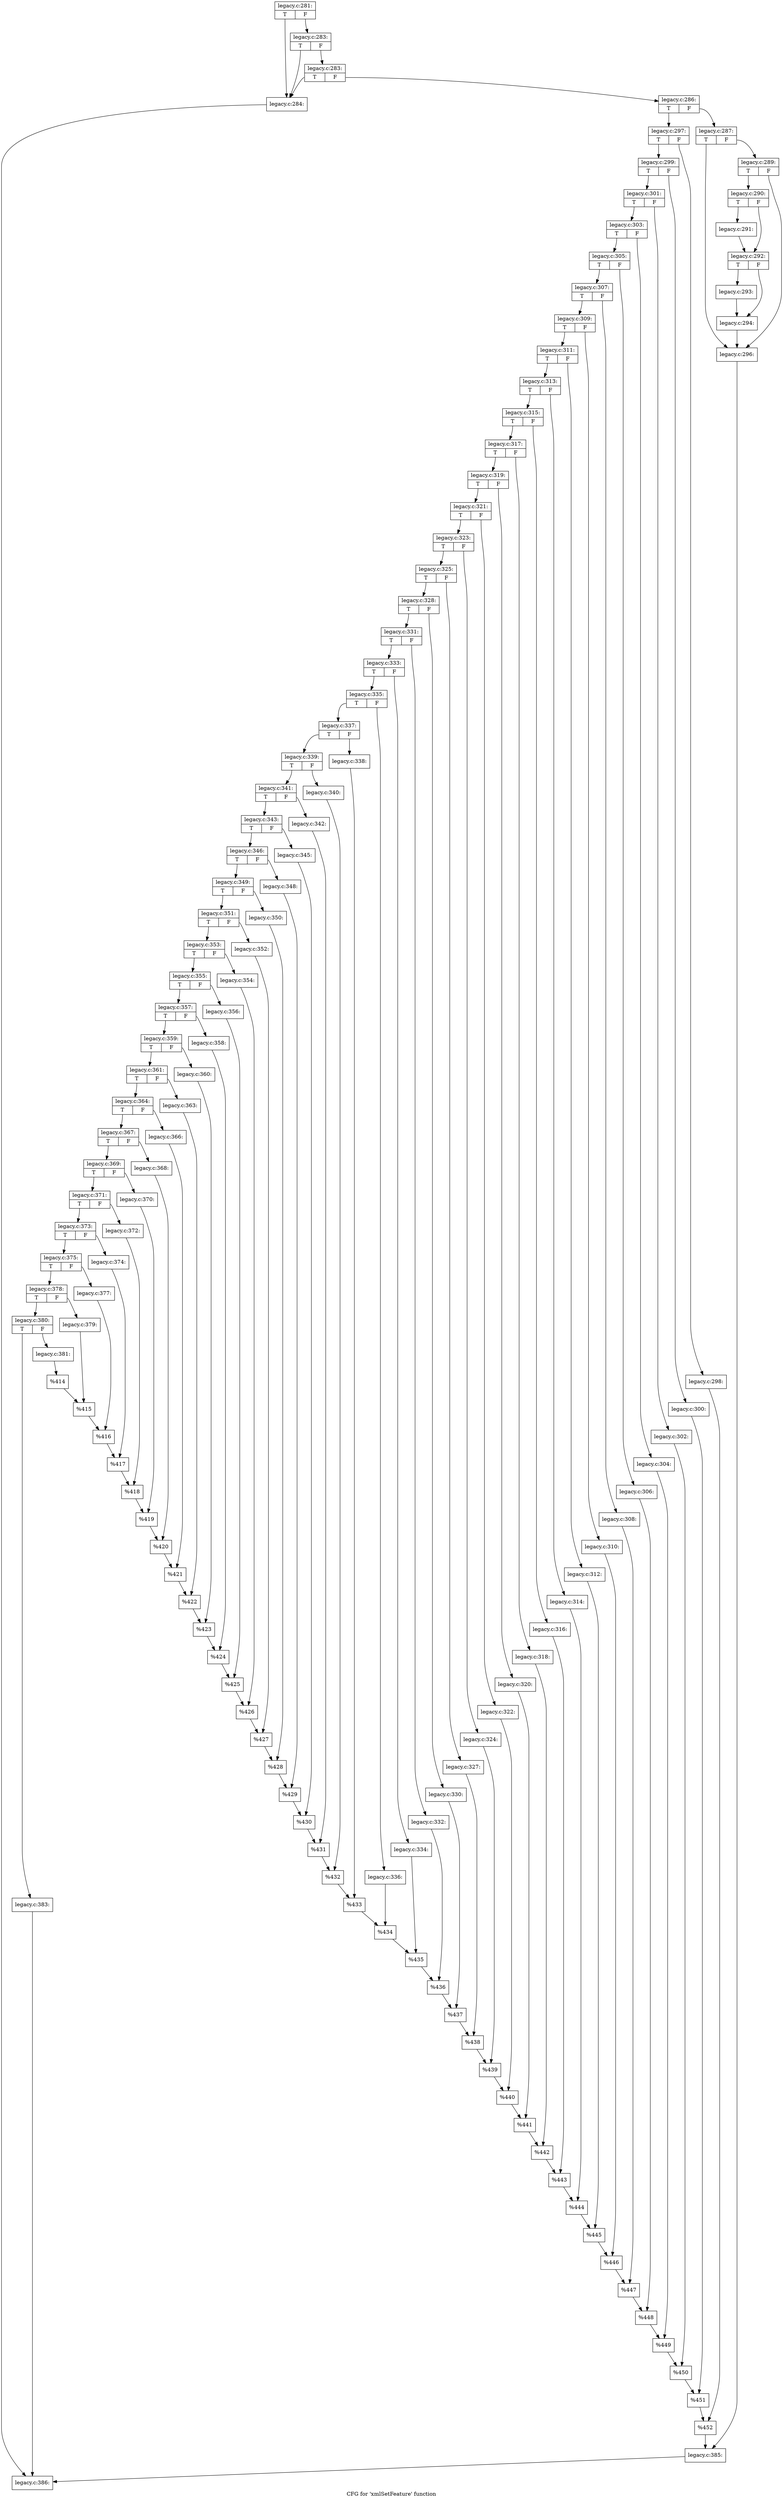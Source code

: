 digraph "CFG for 'xmlSetFeature' function" {
	label="CFG for 'xmlSetFeature' function";

	Node0x48cf0f0 [shape=record,label="{legacy.c:281:|{<s0>T|<s1>F}}"];
	Node0x48cf0f0:s0 -> Node0x48cef70;
	Node0x48cf0f0:s1 -> Node0x48cf090;
	Node0x48cf090 [shape=record,label="{legacy.c:283:|{<s0>T|<s1>F}}"];
	Node0x48cf090:s0 -> Node0x48cef70;
	Node0x48cf090:s1 -> Node0x48cf010;
	Node0x48cf010 [shape=record,label="{legacy.c:283:|{<s0>T|<s1>F}}"];
	Node0x48cf010:s0 -> Node0x48cef70;
	Node0x48cf010:s1 -> Node0x48cefc0;
	Node0x48cef70 [shape=record,label="{legacy.c:284:}"];
	Node0x48cef70 -> Node0x48c4760;
	Node0x48cefc0 [shape=record,label="{legacy.c:286:|{<s0>T|<s1>F}}"];
	Node0x48cefc0:s0 -> Node0x48fde00;
	Node0x48cefc0:s1 -> Node0x48fdd60;
	Node0x48fdd60 [shape=record,label="{legacy.c:287:|{<s0>T|<s1>F}}"];
	Node0x48fdd60:s0 -> Node0x48fe750;
	Node0x48fdd60:s1 -> Node0x48fe7a0;
	Node0x48fe7a0 [shape=record,label="{legacy.c:289:|{<s0>T|<s1>F}}"];
	Node0x48fe7a0:s0 -> Node0x48fe700;
	Node0x48fe7a0:s1 -> Node0x48fe750;
	Node0x48fe700 [shape=record,label="{legacy.c:290:|{<s0>T|<s1>F}}"];
	Node0x48fe700:s0 -> Node0x48da010;
	Node0x48fe700:s1 -> Node0x48da060;
	Node0x48da010 [shape=record,label="{legacy.c:291:}"];
	Node0x48da010 -> Node0x48da060;
	Node0x48da060 [shape=record,label="{legacy.c:292:|{<s0>T|<s1>F}}"];
	Node0x48da060:s0 -> Node0x48f6770;
	Node0x48da060:s1 -> Node0x48f6a70;
	Node0x48f6770 [shape=record,label="{legacy.c:293:}"];
	Node0x48f6770 -> Node0x48f6a70;
	Node0x48f6a70 [shape=record,label="{legacy.c:294:}"];
	Node0x48f6a70 -> Node0x48fe750;
	Node0x48fe750 [shape=record,label="{legacy.c:296:}"];
	Node0x48fe750 -> Node0x48fddb0;
	Node0x48fde00 [shape=record,label="{legacy.c:297:|{<s0>T|<s1>F}}"];
	Node0x48fde00:s0 -> Node0x48f9ac0;
	Node0x48fde00:s1 -> Node0x48f7250;
	Node0x48f7250 [shape=record,label="{legacy.c:298:}"];
	Node0x48f7250 -> Node0x48f7480;
	Node0x48f9ac0 [shape=record,label="{legacy.c:299:|{<s0>T|<s1>F}}"];
	Node0x48f9ac0:s0 -> Node0x48fa360;
	Node0x48f9ac0:s1 -> Node0x48fa2c0;
	Node0x48fa2c0 [shape=record,label="{legacy.c:300:}"];
	Node0x48fa2c0 -> Node0x48fa310;
	Node0x48fa360 [shape=record,label="{legacy.c:301:|{<s0>T|<s1>F}}"];
	Node0x48fa360:s0 -> Node0x48fac00;
	Node0x48fa360:s1 -> Node0x48fab60;
	Node0x48fab60 [shape=record,label="{legacy.c:302:}"];
	Node0x48fab60 -> Node0x48fabb0;
	Node0x48fac00 [shape=record,label="{legacy.c:303:|{<s0>T|<s1>F}}"];
	Node0x48fac00:s0 -> Node0x48d69c0;
	Node0x48fac00:s1 -> Node0x48d6920;
	Node0x48d6920 [shape=record,label="{legacy.c:304:}"];
	Node0x48d6920 -> Node0x48d6970;
	Node0x48d69c0 [shape=record,label="{legacy.c:305:|{<s0>T|<s1>F}}"];
	Node0x48d69c0:s0 -> Node0x49028b0;
	Node0x48d69c0:s1 -> Node0x4902810;
	Node0x4902810 [shape=record,label="{legacy.c:306:}"];
	Node0x4902810 -> Node0x4902860;
	Node0x49028b0 [shape=record,label="{legacy.c:307:|{<s0>T|<s1>F}}"];
	Node0x49028b0:s0 -> Node0x49031d0;
	Node0x49028b0:s1 -> Node0x4903130;
	Node0x4903130 [shape=record,label="{legacy.c:308:}"];
	Node0x4903130 -> Node0x4903180;
	Node0x49031d0 [shape=record,label="{legacy.c:309:|{<s0>T|<s1>F}}"];
	Node0x49031d0:s0 -> Node0x4903af0;
	Node0x49031d0:s1 -> Node0x4903a50;
	Node0x4903a50 [shape=record,label="{legacy.c:310:}"];
	Node0x4903a50 -> Node0x4903aa0;
	Node0x4903af0 [shape=record,label="{legacy.c:311:|{<s0>T|<s1>F}}"];
	Node0x4903af0:s0 -> Node0x4904410;
	Node0x4903af0:s1 -> Node0x4904370;
	Node0x4904370 [shape=record,label="{legacy.c:312:}"];
	Node0x4904370 -> Node0x49043c0;
	Node0x4904410 [shape=record,label="{legacy.c:313:|{<s0>T|<s1>F}}"];
	Node0x4904410:s0 -> Node0x4904d30;
	Node0x4904410:s1 -> Node0x4904c90;
	Node0x4904c90 [shape=record,label="{legacy.c:314:}"];
	Node0x4904c90 -> Node0x4904ce0;
	Node0x4904d30 [shape=record,label="{legacy.c:315:|{<s0>T|<s1>F}}"];
	Node0x4904d30:s0 -> Node0x4905650;
	Node0x4904d30:s1 -> Node0x49055b0;
	Node0x49055b0 [shape=record,label="{legacy.c:316:}"];
	Node0x49055b0 -> Node0x4905600;
	Node0x4905650 [shape=record,label="{legacy.c:317:|{<s0>T|<s1>F}}"];
	Node0x4905650:s0 -> Node0x4905f70;
	Node0x4905650:s1 -> Node0x4905ed0;
	Node0x4905ed0 [shape=record,label="{legacy.c:318:}"];
	Node0x4905ed0 -> Node0x4905f20;
	Node0x4905f70 [shape=record,label="{legacy.c:319:|{<s0>T|<s1>F}}"];
	Node0x4905f70:s0 -> Node0x4906890;
	Node0x4905f70:s1 -> Node0x49067f0;
	Node0x49067f0 [shape=record,label="{legacy.c:320:}"];
	Node0x49067f0 -> Node0x4906840;
	Node0x4906890 [shape=record,label="{legacy.c:321:|{<s0>T|<s1>F}}"];
	Node0x4906890:s0 -> Node0x49071b0;
	Node0x4906890:s1 -> Node0x4907110;
	Node0x4907110 [shape=record,label="{legacy.c:322:}"];
	Node0x4907110 -> Node0x4907160;
	Node0x49071b0 [shape=record,label="{legacy.c:323:|{<s0>T|<s1>F}}"];
	Node0x49071b0:s0 -> Node0x4907c00;
	Node0x49071b0:s1 -> Node0x4907b60;
	Node0x4907b60 [shape=record,label="{legacy.c:324:}"];
	Node0x4907b60 -> Node0x4907bb0;
	Node0x4907c00 [shape=record,label="{legacy.c:325:|{<s0>T|<s1>F}}"];
	Node0x4907c00:s0 -> Node0x4908650;
	Node0x4907c00:s1 -> Node0x49085b0;
	Node0x49085b0 [shape=record,label="{legacy.c:327:}"];
	Node0x49085b0 -> Node0x4908600;
	Node0x4908650 [shape=record,label="{legacy.c:328:|{<s0>T|<s1>F}}"];
	Node0x4908650:s0 -> Node0x49090a0;
	Node0x4908650:s1 -> Node0x4909000;
	Node0x4909000 [shape=record,label="{legacy.c:330:}"];
	Node0x4909000 -> Node0x4909050;
	Node0x49090a0 [shape=record,label="{legacy.c:331:|{<s0>T|<s1>F}}"];
	Node0x49090a0:s0 -> Node0x4909af0;
	Node0x49090a0:s1 -> Node0x4909a50;
	Node0x4909a50 [shape=record,label="{legacy.c:332:}"];
	Node0x4909a50 -> Node0x4909aa0;
	Node0x4909af0 [shape=record,label="{legacy.c:333:|{<s0>T|<s1>F}}"];
	Node0x4909af0:s0 -> Node0x490a540;
	Node0x4909af0:s1 -> Node0x490a4a0;
	Node0x490a4a0 [shape=record,label="{legacy.c:334:}"];
	Node0x490a4a0 -> Node0x490a4f0;
	Node0x490a540 [shape=record,label="{legacy.c:335:|{<s0>T|<s1>F}}"];
	Node0x490a540:s0 -> Node0x490af90;
	Node0x490a540:s1 -> Node0x490aef0;
	Node0x490aef0 [shape=record,label="{legacy.c:336:}"];
	Node0x490aef0 -> Node0x490af40;
	Node0x490af90 [shape=record,label="{legacy.c:337:|{<s0>T|<s1>F}}"];
	Node0x490af90:s0 -> Node0x490be00;
	Node0x490af90:s1 -> Node0x490bd60;
	Node0x490bd60 [shape=record,label="{legacy.c:338:}"];
	Node0x490bd60 -> Node0x490bdb0;
	Node0x490be00 [shape=record,label="{legacy.c:339:|{<s0>T|<s1>F}}"];
	Node0x490be00:s0 -> Node0x490c850;
	Node0x490be00:s1 -> Node0x490c7b0;
	Node0x490c7b0 [shape=record,label="{legacy.c:340:}"];
	Node0x490c7b0 -> Node0x490c800;
	Node0x490c850 [shape=record,label="{legacy.c:341:|{<s0>T|<s1>F}}"];
	Node0x490c850:s0 -> Node0x490d2a0;
	Node0x490c850:s1 -> Node0x490d200;
	Node0x490d200 [shape=record,label="{legacy.c:342:}"];
	Node0x490d200 -> Node0x490d250;
	Node0x490d2a0 [shape=record,label="{legacy.c:343:|{<s0>T|<s1>F}}"];
	Node0x490d2a0:s0 -> Node0x490dcf0;
	Node0x490d2a0:s1 -> Node0x490dc50;
	Node0x490dc50 [shape=record,label="{legacy.c:345:}"];
	Node0x490dc50 -> Node0x490dca0;
	Node0x490dcf0 [shape=record,label="{legacy.c:346:|{<s0>T|<s1>F}}"];
	Node0x490dcf0:s0 -> Node0x490e740;
	Node0x490dcf0:s1 -> Node0x490e6a0;
	Node0x490e6a0 [shape=record,label="{legacy.c:348:}"];
	Node0x490e6a0 -> Node0x490e6f0;
	Node0x490e740 [shape=record,label="{legacy.c:349:|{<s0>T|<s1>F}}"];
	Node0x490e740:s0 -> Node0x490f190;
	Node0x490e740:s1 -> Node0x490f0f0;
	Node0x490f0f0 [shape=record,label="{legacy.c:350:}"];
	Node0x490f0f0 -> Node0x490f140;
	Node0x490f190 [shape=record,label="{legacy.c:351:|{<s0>T|<s1>F}}"];
	Node0x490f190:s0 -> Node0x490fbe0;
	Node0x490f190:s1 -> Node0x490fb40;
	Node0x490fb40 [shape=record,label="{legacy.c:352:}"];
	Node0x490fb40 -> Node0x490fb90;
	Node0x490fbe0 [shape=record,label="{legacy.c:353:|{<s0>T|<s1>F}}"];
	Node0x490fbe0:s0 -> Node0x4910630;
	Node0x490fbe0:s1 -> Node0x4910590;
	Node0x4910590 [shape=record,label="{legacy.c:354:}"];
	Node0x4910590 -> Node0x49105e0;
	Node0x4910630 [shape=record,label="{legacy.c:355:|{<s0>T|<s1>F}}"];
	Node0x4910630:s0 -> Node0x4911080;
	Node0x4910630:s1 -> Node0x4910fe0;
	Node0x4910fe0 [shape=record,label="{legacy.c:356:}"];
	Node0x4910fe0 -> Node0x4911030;
	Node0x4911080 [shape=record,label="{legacy.c:357:|{<s0>T|<s1>F}}"];
	Node0x4911080:s0 -> Node0x4911ad0;
	Node0x4911080:s1 -> Node0x4911a30;
	Node0x4911a30 [shape=record,label="{legacy.c:358:}"];
	Node0x4911a30 -> Node0x4911a80;
	Node0x4911ad0 [shape=record,label="{legacy.c:359:|{<s0>T|<s1>F}}"];
	Node0x4911ad0:s0 -> Node0x4912520;
	Node0x4911ad0:s1 -> Node0x4912480;
	Node0x4912480 [shape=record,label="{legacy.c:360:}"];
	Node0x4912480 -> Node0x49124d0;
	Node0x4912520 [shape=record,label="{legacy.c:361:|{<s0>T|<s1>F}}"];
	Node0x4912520:s0 -> Node0x4912f70;
	Node0x4912520:s1 -> Node0x4912ed0;
	Node0x4912ed0 [shape=record,label="{legacy.c:363:}"];
	Node0x4912ed0 -> Node0x4912f20;
	Node0x4912f70 [shape=record,label="{legacy.c:364:|{<s0>T|<s1>F}}"];
	Node0x4912f70:s0 -> Node0x49139c0;
	Node0x4912f70:s1 -> Node0x4913920;
	Node0x4913920 [shape=record,label="{legacy.c:366:}"];
	Node0x4913920 -> Node0x4913970;
	Node0x49139c0 [shape=record,label="{legacy.c:367:|{<s0>T|<s1>F}}"];
	Node0x49139c0:s0 -> Node0x4914410;
	Node0x49139c0:s1 -> Node0x4914370;
	Node0x4914370 [shape=record,label="{legacy.c:368:}"];
	Node0x4914370 -> Node0x49143c0;
	Node0x4914410 [shape=record,label="{legacy.c:369:|{<s0>T|<s1>F}}"];
	Node0x4914410:s0 -> Node0x4914e60;
	Node0x4914410:s1 -> Node0x4914dc0;
	Node0x4914dc0 [shape=record,label="{legacy.c:370:}"];
	Node0x4914dc0 -> Node0x4914e10;
	Node0x4914e60 [shape=record,label="{legacy.c:371:|{<s0>T|<s1>F}}"];
	Node0x4914e60:s0 -> Node0x49158b0;
	Node0x4914e60:s1 -> Node0x4915810;
	Node0x4915810 [shape=record,label="{legacy.c:372:}"];
	Node0x4915810 -> Node0x4915860;
	Node0x49158b0 [shape=record,label="{legacy.c:373:|{<s0>T|<s1>F}}"];
	Node0x49158b0:s0 -> Node0x4916300;
	Node0x49158b0:s1 -> Node0x4916260;
	Node0x4916260 [shape=record,label="{legacy.c:374:}"];
	Node0x4916260 -> Node0x49162b0;
	Node0x4916300 [shape=record,label="{legacy.c:375:|{<s0>T|<s1>F}}"];
	Node0x4916300:s0 -> Node0x4916d50;
	Node0x4916300:s1 -> Node0x4916cb0;
	Node0x4916cb0 [shape=record,label="{legacy.c:377:}"];
	Node0x4916cb0 -> Node0x4916d00;
	Node0x4916d50 [shape=record,label="{legacy.c:378:|{<s0>T|<s1>F}}"];
	Node0x4916d50:s0 -> Node0x49177a0;
	Node0x4916d50:s1 -> Node0x4917700;
	Node0x4917700 [shape=record,label="{legacy.c:379:}"];
	Node0x4917700 -> Node0x4917750;
	Node0x49177a0 [shape=record,label="{legacy.c:380:|{<s0>T|<s1>F}}"];
	Node0x49177a0:s0 -> Node0x49181f0;
	Node0x49177a0:s1 -> Node0x4918150;
	Node0x4918150 [shape=record,label="{legacy.c:381:}"];
	Node0x4918150 -> Node0x49181a0;
	Node0x49181f0 [shape=record,label="{legacy.c:383:}"];
	Node0x49181f0 -> Node0x48c4760;
	Node0x49181a0 [shape=record,label="{%414}"];
	Node0x49181a0 -> Node0x4917750;
	Node0x4917750 [shape=record,label="{%415}"];
	Node0x4917750 -> Node0x4916d00;
	Node0x4916d00 [shape=record,label="{%416}"];
	Node0x4916d00 -> Node0x49162b0;
	Node0x49162b0 [shape=record,label="{%417}"];
	Node0x49162b0 -> Node0x4915860;
	Node0x4915860 [shape=record,label="{%418}"];
	Node0x4915860 -> Node0x4914e10;
	Node0x4914e10 [shape=record,label="{%419}"];
	Node0x4914e10 -> Node0x49143c0;
	Node0x49143c0 [shape=record,label="{%420}"];
	Node0x49143c0 -> Node0x4913970;
	Node0x4913970 [shape=record,label="{%421}"];
	Node0x4913970 -> Node0x4912f20;
	Node0x4912f20 [shape=record,label="{%422}"];
	Node0x4912f20 -> Node0x49124d0;
	Node0x49124d0 [shape=record,label="{%423}"];
	Node0x49124d0 -> Node0x4911a80;
	Node0x4911a80 [shape=record,label="{%424}"];
	Node0x4911a80 -> Node0x4911030;
	Node0x4911030 [shape=record,label="{%425}"];
	Node0x4911030 -> Node0x49105e0;
	Node0x49105e0 [shape=record,label="{%426}"];
	Node0x49105e0 -> Node0x490fb90;
	Node0x490fb90 [shape=record,label="{%427}"];
	Node0x490fb90 -> Node0x490f140;
	Node0x490f140 [shape=record,label="{%428}"];
	Node0x490f140 -> Node0x490e6f0;
	Node0x490e6f0 [shape=record,label="{%429}"];
	Node0x490e6f0 -> Node0x490dca0;
	Node0x490dca0 [shape=record,label="{%430}"];
	Node0x490dca0 -> Node0x490d250;
	Node0x490d250 [shape=record,label="{%431}"];
	Node0x490d250 -> Node0x490c800;
	Node0x490c800 [shape=record,label="{%432}"];
	Node0x490c800 -> Node0x490bdb0;
	Node0x490bdb0 [shape=record,label="{%433}"];
	Node0x490bdb0 -> Node0x490af40;
	Node0x490af40 [shape=record,label="{%434}"];
	Node0x490af40 -> Node0x490a4f0;
	Node0x490a4f0 [shape=record,label="{%435}"];
	Node0x490a4f0 -> Node0x4909aa0;
	Node0x4909aa0 [shape=record,label="{%436}"];
	Node0x4909aa0 -> Node0x4909050;
	Node0x4909050 [shape=record,label="{%437}"];
	Node0x4909050 -> Node0x4908600;
	Node0x4908600 [shape=record,label="{%438}"];
	Node0x4908600 -> Node0x4907bb0;
	Node0x4907bb0 [shape=record,label="{%439}"];
	Node0x4907bb0 -> Node0x4907160;
	Node0x4907160 [shape=record,label="{%440}"];
	Node0x4907160 -> Node0x4906840;
	Node0x4906840 [shape=record,label="{%441}"];
	Node0x4906840 -> Node0x4905f20;
	Node0x4905f20 [shape=record,label="{%442}"];
	Node0x4905f20 -> Node0x4905600;
	Node0x4905600 [shape=record,label="{%443}"];
	Node0x4905600 -> Node0x4904ce0;
	Node0x4904ce0 [shape=record,label="{%444}"];
	Node0x4904ce0 -> Node0x49043c0;
	Node0x49043c0 [shape=record,label="{%445}"];
	Node0x49043c0 -> Node0x4903aa0;
	Node0x4903aa0 [shape=record,label="{%446}"];
	Node0x4903aa0 -> Node0x4903180;
	Node0x4903180 [shape=record,label="{%447}"];
	Node0x4903180 -> Node0x4902860;
	Node0x4902860 [shape=record,label="{%448}"];
	Node0x4902860 -> Node0x48d6970;
	Node0x48d6970 [shape=record,label="{%449}"];
	Node0x48d6970 -> Node0x48fabb0;
	Node0x48fabb0 [shape=record,label="{%450}"];
	Node0x48fabb0 -> Node0x48fa310;
	Node0x48fa310 [shape=record,label="{%451}"];
	Node0x48fa310 -> Node0x48f7480;
	Node0x48f7480 [shape=record,label="{%452}"];
	Node0x48f7480 -> Node0x48fddb0;
	Node0x48fddb0 [shape=record,label="{legacy.c:385:}"];
	Node0x48fddb0 -> Node0x48c4760;
	Node0x48c4760 [shape=record,label="{legacy.c:386:}"];
}
